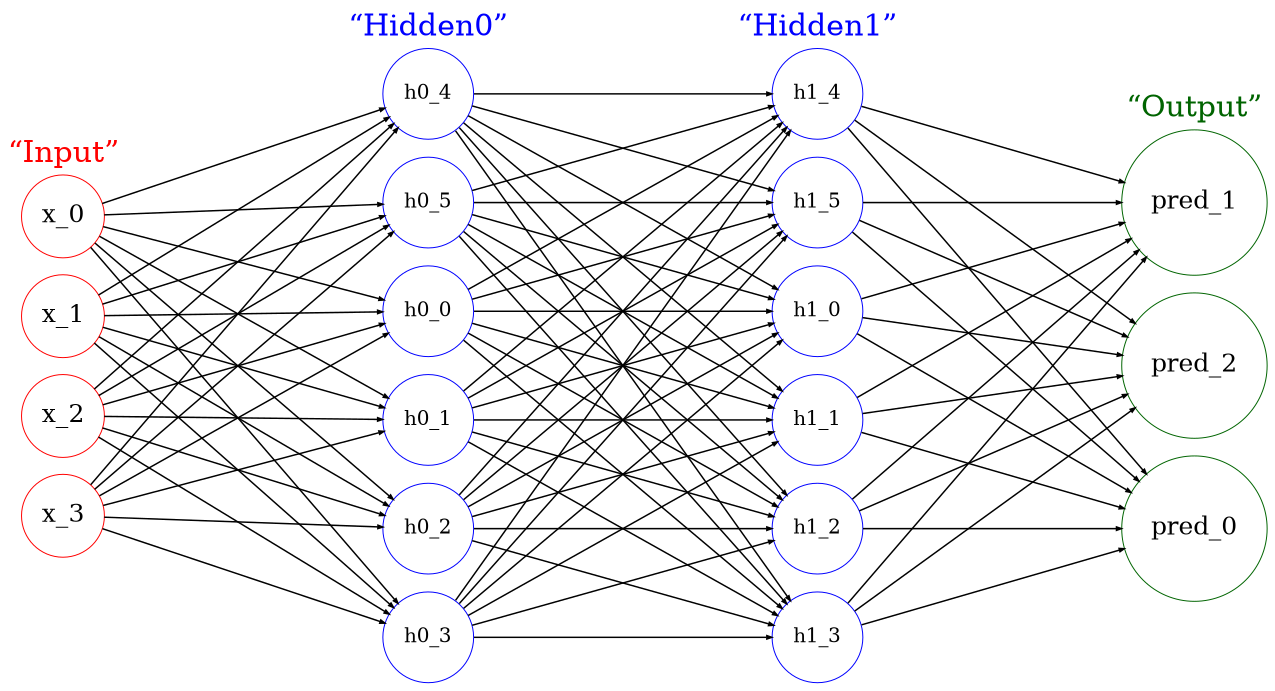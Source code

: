 digraph iris_nn {
  size="8.5:4"
  graph [ ranksep=3; rankdir=LR; splines=false ];
  graph [ dpi=100; pad=0; margin=0; fontsize=30 ];
  node [ label=“”; shape=circle; penwidth=1. ];
  edge [ arrowsize=0.5; penwidth=1.5 ];
  subgraph cluster_i {
    margin=0;
    label=“Input”;
    fontcolor=red;
    penwidth=0;
    node [ color=red ];
    x_0[fontsize=25; label="x_0"];
    x_1[fontsize=25; label="x_1"];
    x_2[fontsize=25; label="x_2"];
    x_3[fontsize=25; label="x_3"];
  }
  subgraph cluster_h0 {
    margin=0;
    label=“Hidden0”;
    fontcolor=blue;
    penwidth=0;
    node [ color=blue ];
    h0_0[fontsize=20; label="h0_0"];
    h0_1[fontsize=20; label="h0_1"];
    h0_2[fontsize=20; label="h0_2"];
    h0_3[fontsize=20; label="h0_3"];
    h0_4[fontsize=20; label="h0_4"];
    h0_5[fontsize=20; label="h0_5"];
  }
  subgraph cluster_h1 {
    margin=0;
    label=“Hidden1”;
    fontcolor=blue;
    penwidth=0;
    node [ color=blue ];
    h1_0[fontsize=20; label="h1_0"];
    h1_1[fontsize=20; label="h1_1"];
    h1_2[fontsize=20; label="h1_2"];
    h1_3[fontsize=20; label="h1_3"];
    h1_4[fontsize=20; label="h1_4"];
    h1_5[fontsize=20; label="h1_5"];
  }
  subgraph cluster_o {
    margin=0;
    label=“Output”;
    fontcolor=darkgreen;
    penwidth=0;
    node [ color=darkgreen ];
    pred_0[fontsize=25; label="pred_0"];
    pred_1[fontsize=25; label="pred_1"];
    pred_2[fontsize=25; label="pred_2"];   
  }
  {x_0;x_1;x_2;x_3} -> {h0_0;h0_1;h0_2;h0_3;h0_4;h0_5};
  {h0_0;h0_1;h0_2;h0_3;h0_4;h0_5} -> {h1_0;h1_1;h1_2;h1_3;h1_4;h1_5};
  {h1_0;h1_1;h1_2;h1_3;h1_4;h1_5} -> {pred_0;pred_1;pred_2};
}
